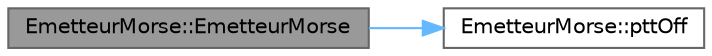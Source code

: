 digraph "EmetteurMorse::EmetteurMorse"
{
 // INTERACTIVE_SVG=YES
 // LATEX_PDF_SIZE
  bgcolor="transparent";
  edge [fontname=Helvetica,fontsize=10,labelfontname=Helvetica,labelfontsize=10];
  node [fontname=Helvetica,fontsize=10,shape=box,height=0.2,width=0.4];
  rankdir="LR";
  Node1 [id="Node000001",label="EmetteurMorse::EmetteurMorse",height=0.2,width=0.4,color="gray40", fillcolor="grey60", style="filled", fontcolor="black",tooltip="Construit notre \"télégraphiste\"."];
  Node1 -> Node2 [id="edge1_Node000001_Node000002",color="steelblue1",style="solid",tooltip=" "];
  Node2 [id="Node000002",label="EmetteurMorse::pttOff",height=0.2,width=0.4,color="grey40", fillcolor="white", style="filled",URL="$d6/d4f/class_emetteur_morse.html#a21126be06abd6e7c7029ceb54a2401cb",tooltip="Relâche le bouton du PTT et éteint la LED d'émission."];
}
